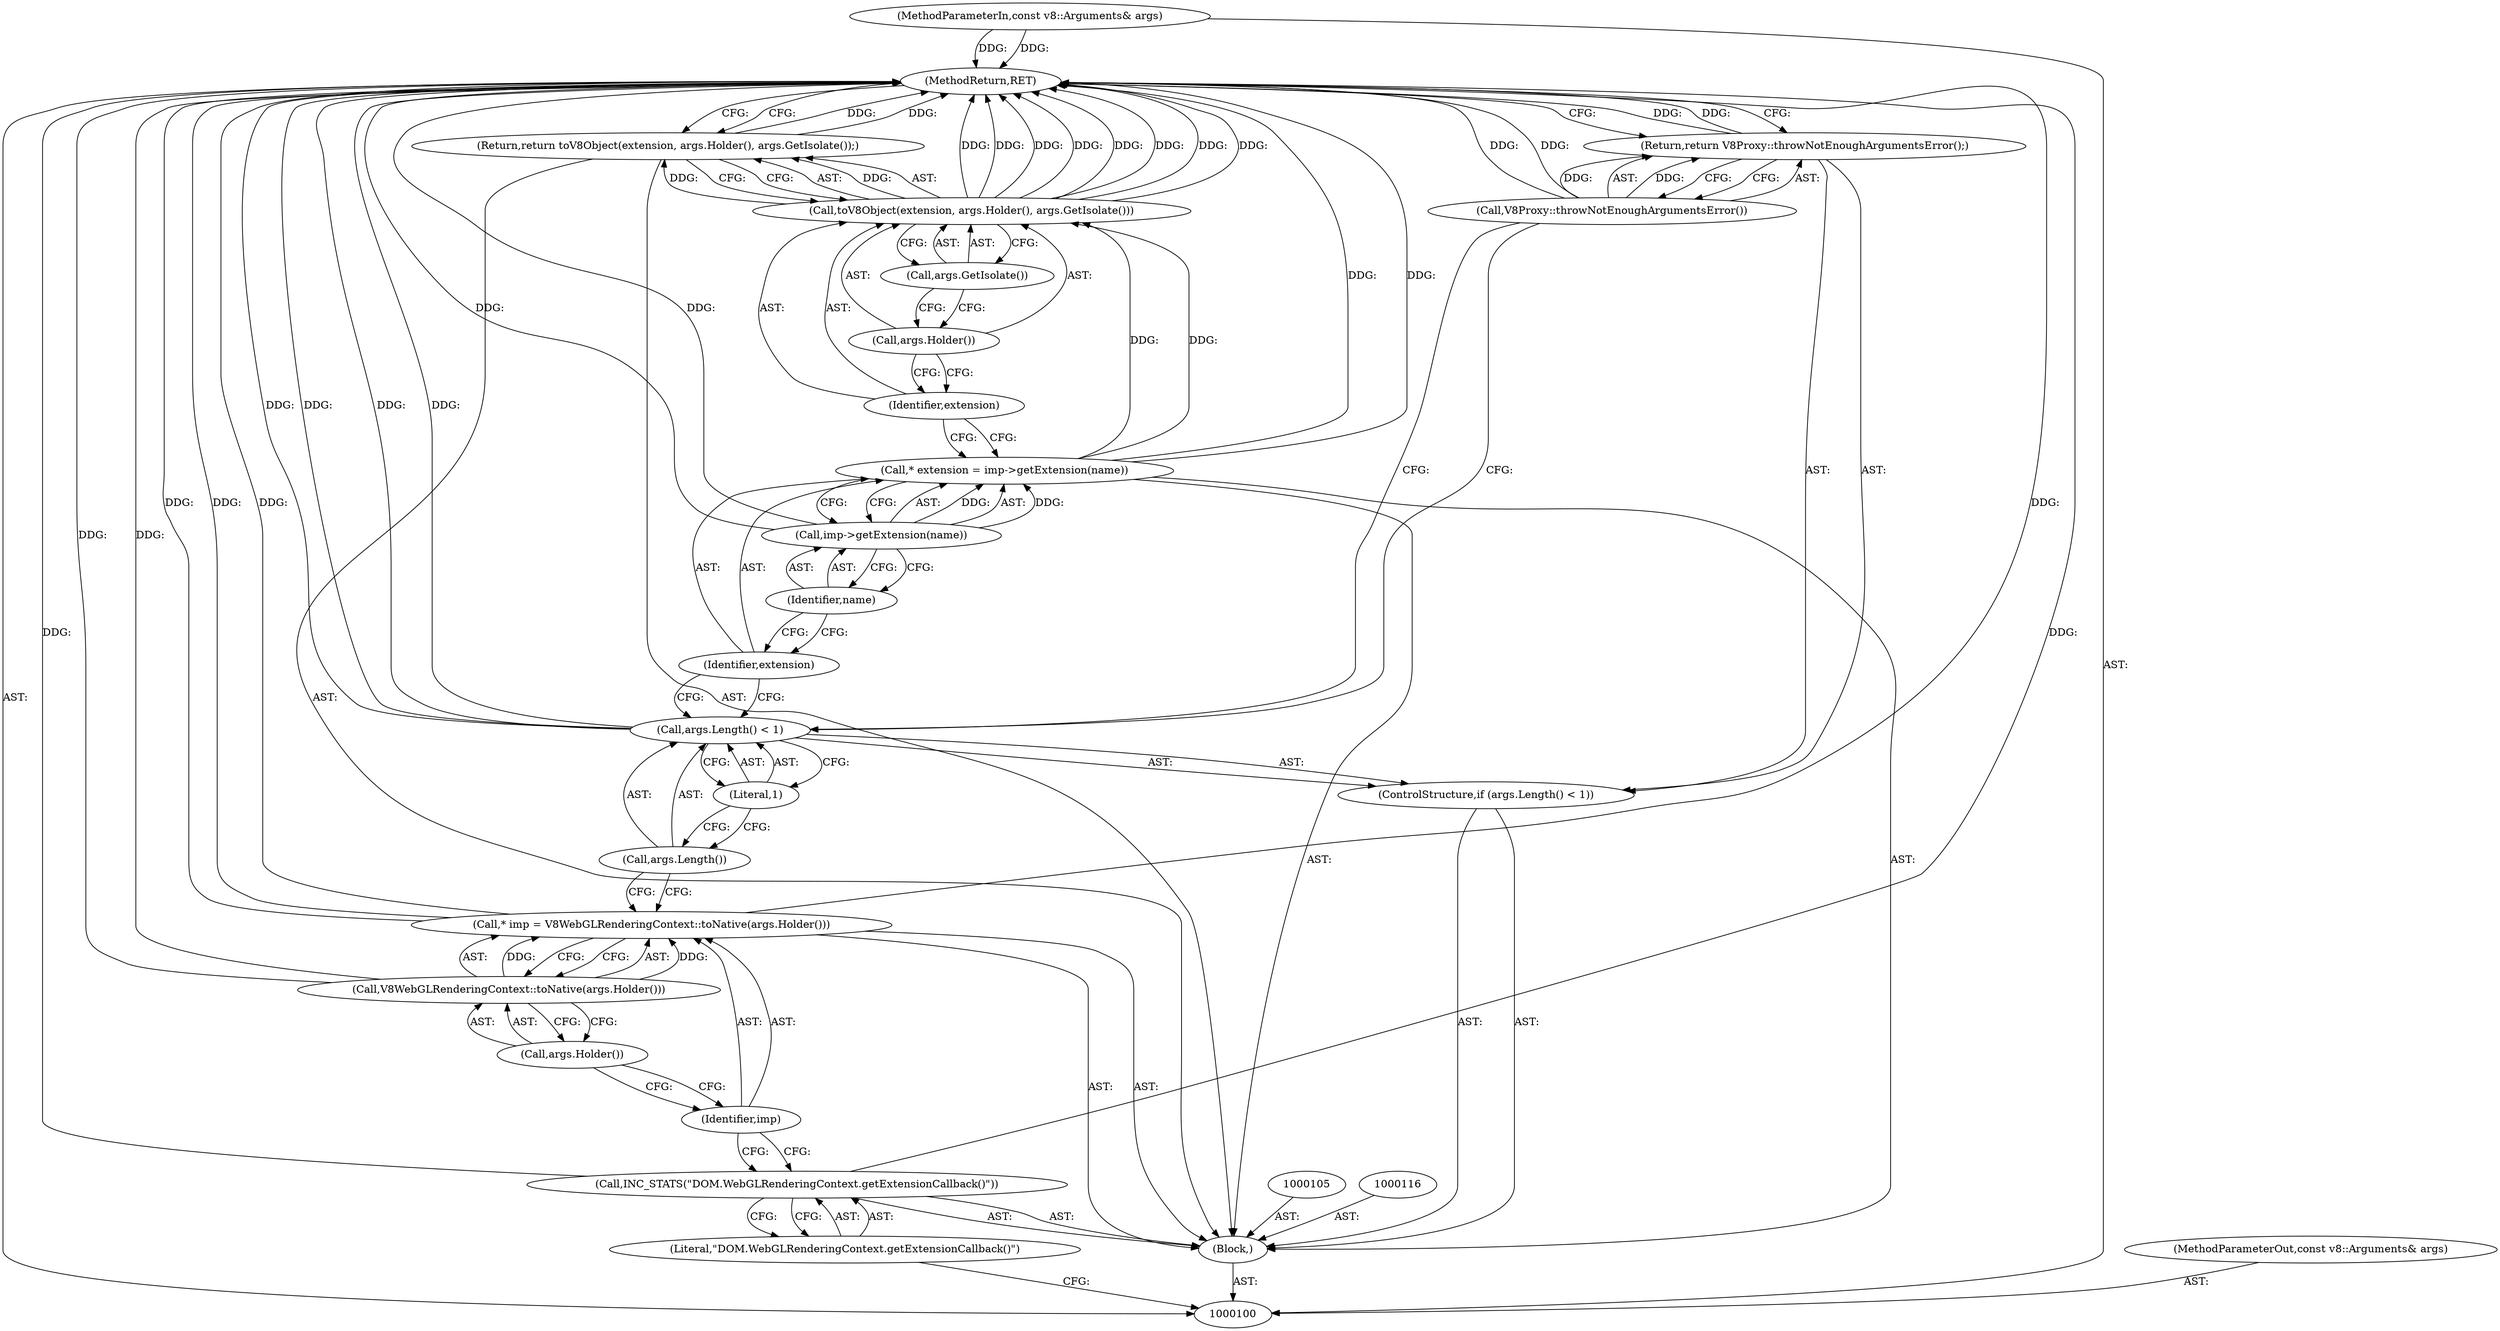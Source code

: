 digraph "1_Chrome_e9372a1bfd3588a80fcf49aa07321f0971dd6091_55" {
"1000126" [label="(MethodReturn,RET)"];
"1000101" [label="(MethodParameterIn,const v8::Arguments& args)"];
"1000175" [label="(MethodParameterOut,const v8::Arguments& args)"];
"1000102" [label="(Block,)"];
"1000104" [label="(Literal,\"DOM.WebGLRenderingContext.getExtensionCallback()\")"];
"1000103" [label="(Call,INC_STATS(\"DOM.WebGLRenderingContext.getExtensionCallback()\"))"];
"1000106" [label="(Call,* imp = V8WebGLRenderingContext::toNative(args.Holder()))"];
"1000107" [label="(Identifier,imp)"];
"1000108" [label="(Call,V8WebGLRenderingContext::toNative(args.Holder()))"];
"1000109" [label="(Call,args.Holder())"];
"1000113" [label="(Literal,1)"];
"1000110" [label="(ControlStructure,if (args.Length() < 1))"];
"1000111" [label="(Call,args.Length() < 1)"];
"1000112" [label="(Call,args.Length())"];
"1000115" [label="(Call,V8Proxy::throwNotEnoughArgumentsError())"];
"1000114" [label="(Return,return V8Proxy::throwNotEnoughArgumentsError();)"];
"1000117" [label="(Call,* extension = imp->getExtension(name))"];
"1000118" [label="(Identifier,extension)"];
"1000119" [label="(Call,imp->getExtension(name))"];
"1000120" [label="(Identifier,name)"];
"1000122" [label="(Call,toV8Object(extension, args.Holder(), args.GetIsolate()))"];
"1000123" [label="(Identifier,extension)"];
"1000124" [label="(Call,args.Holder())"];
"1000125" [label="(Call,args.GetIsolate())"];
"1000121" [label="(Return,return toV8Object(extension, args.Holder(), args.GetIsolate());)"];
"1000126" -> "1000100"  [label="AST: "];
"1000126" -> "1000114"  [label="CFG: "];
"1000126" -> "1000121"  [label="CFG: "];
"1000122" -> "1000126"  [label="DDG: "];
"1000122" -> "1000126"  [label="DDG: "];
"1000122" -> "1000126"  [label="DDG: "];
"1000122" -> "1000126"  [label="DDG: "];
"1000106" -> "1000126"  [label="DDG: "];
"1000106" -> "1000126"  [label="DDG: "];
"1000103" -> "1000126"  [label="DDG: "];
"1000115" -> "1000126"  [label="DDG: "];
"1000111" -> "1000126"  [label="DDG: "];
"1000111" -> "1000126"  [label="DDG: "];
"1000117" -> "1000126"  [label="DDG: "];
"1000101" -> "1000126"  [label="DDG: "];
"1000119" -> "1000126"  [label="DDG: "];
"1000108" -> "1000126"  [label="DDG: "];
"1000121" -> "1000126"  [label="DDG: "];
"1000114" -> "1000126"  [label="DDG: "];
"1000101" -> "1000100"  [label="AST: "];
"1000101" -> "1000126"  [label="DDG: "];
"1000175" -> "1000100"  [label="AST: "];
"1000102" -> "1000100"  [label="AST: "];
"1000103" -> "1000102"  [label="AST: "];
"1000105" -> "1000102"  [label="AST: "];
"1000106" -> "1000102"  [label="AST: "];
"1000110" -> "1000102"  [label="AST: "];
"1000116" -> "1000102"  [label="AST: "];
"1000117" -> "1000102"  [label="AST: "];
"1000121" -> "1000102"  [label="AST: "];
"1000104" -> "1000103"  [label="AST: "];
"1000104" -> "1000100"  [label="CFG: "];
"1000103" -> "1000104"  [label="CFG: "];
"1000103" -> "1000102"  [label="AST: "];
"1000103" -> "1000104"  [label="CFG: "];
"1000104" -> "1000103"  [label="AST: "];
"1000107" -> "1000103"  [label="CFG: "];
"1000103" -> "1000126"  [label="DDG: "];
"1000106" -> "1000102"  [label="AST: "];
"1000106" -> "1000108"  [label="CFG: "];
"1000107" -> "1000106"  [label="AST: "];
"1000108" -> "1000106"  [label="AST: "];
"1000112" -> "1000106"  [label="CFG: "];
"1000106" -> "1000126"  [label="DDG: "];
"1000106" -> "1000126"  [label="DDG: "];
"1000108" -> "1000106"  [label="DDG: "];
"1000107" -> "1000106"  [label="AST: "];
"1000107" -> "1000103"  [label="CFG: "];
"1000109" -> "1000107"  [label="CFG: "];
"1000108" -> "1000106"  [label="AST: "];
"1000108" -> "1000109"  [label="CFG: "];
"1000109" -> "1000108"  [label="AST: "];
"1000106" -> "1000108"  [label="CFG: "];
"1000108" -> "1000126"  [label="DDG: "];
"1000108" -> "1000106"  [label="DDG: "];
"1000109" -> "1000108"  [label="AST: "];
"1000109" -> "1000107"  [label="CFG: "];
"1000108" -> "1000109"  [label="CFG: "];
"1000113" -> "1000111"  [label="AST: "];
"1000113" -> "1000112"  [label="CFG: "];
"1000111" -> "1000113"  [label="CFG: "];
"1000110" -> "1000102"  [label="AST: "];
"1000111" -> "1000110"  [label="AST: "];
"1000114" -> "1000110"  [label="AST: "];
"1000111" -> "1000110"  [label="AST: "];
"1000111" -> "1000113"  [label="CFG: "];
"1000112" -> "1000111"  [label="AST: "];
"1000113" -> "1000111"  [label="AST: "];
"1000115" -> "1000111"  [label="CFG: "];
"1000118" -> "1000111"  [label="CFG: "];
"1000111" -> "1000126"  [label="DDG: "];
"1000111" -> "1000126"  [label="DDG: "];
"1000112" -> "1000111"  [label="AST: "];
"1000112" -> "1000106"  [label="CFG: "];
"1000113" -> "1000112"  [label="CFG: "];
"1000115" -> "1000114"  [label="AST: "];
"1000115" -> "1000111"  [label="CFG: "];
"1000114" -> "1000115"  [label="CFG: "];
"1000115" -> "1000126"  [label="DDG: "];
"1000115" -> "1000114"  [label="DDG: "];
"1000114" -> "1000110"  [label="AST: "];
"1000114" -> "1000115"  [label="CFG: "];
"1000115" -> "1000114"  [label="AST: "];
"1000126" -> "1000114"  [label="CFG: "];
"1000114" -> "1000126"  [label="DDG: "];
"1000115" -> "1000114"  [label="DDG: "];
"1000117" -> "1000102"  [label="AST: "];
"1000117" -> "1000119"  [label="CFG: "];
"1000118" -> "1000117"  [label="AST: "];
"1000119" -> "1000117"  [label="AST: "];
"1000123" -> "1000117"  [label="CFG: "];
"1000117" -> "1000126"  [label="DDG: "];
"1000119" -> "1000117"  [label="DDG: "];
"1000117" -> "1000122"  [label="DDG: "];
"1000118" -> "1000117"  [label="AST: "];
"1000118" -> "1000111"  [label="CFG: "];
"1000120" -> "1000118"  [label="CFG: "];
"1000119" -> "1000117"  [label="AST: "];
"1000119" -> "1000120"  [label="CFG: "];
"1000120" -> "1000119"  [label="AST: "];
"1000117" -> "1000119"  [label="CFG: "];
"1000119" -> "1000126"  [label="DDG: "];
"1000119" -> "1000117"  [label="DDG: "];
"1000120" -> "1000119"  [label="AST: "];
"1000120" -> "1000118"  [label="CFG: "];
"1000119" -> "1000120"  [label="CFG: "];
"1000122" -> "1000121"  [label="AST: "];
"1000122" -> "1000125"  [label="CFG: "];
"1000123" -> "1000122"  [label="AST: "];
"1000124" -> "1000122"  [label="AST: "];
"1000125" -> "1000122"  [label="AST: "];
"1000121" -> "1000122"  [label="CFG: "];
"1000122" -> "1000126"  [label="DDG: "];
"1000122" -> "1000126"  [label="DDG: "];
"1000122" -> "1000126"  [label="DDG: "];
"1000122" -> "1000126"  [label="DDG: "];
"1000122" -> "1000121"  [label="DDG: "];
"1000117" -> "1000122"  [label="DDG: "];
"1000123" -> "1000122"  [label="AST: "];
"1000123" -> "1000117"  [label="CFG: "];
"1000124" -> "1000123"  [label="CFG: "];
"1000124" -> "1000122"  [label="AST: "];
"1000124" -> "1000123"  [label="CFG: "];
"1000125" -> "1000124"  [label="CFG: "];
"1000125" -> "1000122"  [label="AST: "];
"1000125" -> "1000124"  [label="CFG: "];
"1000122" -> "1000125"  [label="CFG: "];
"1000121" -> "1000102"  [label="AST: "];
"1000121" -> "1000122"  [label="CFG: "];
"1000122" -> "1000121"  [label="AST: "];
"1000126" -> "1000121"  [label="CFG: "];
"1000121" -> "1000126"  [label="DDG: "];
"1000122" -> "1000121"  [label="DDG: "];
}
